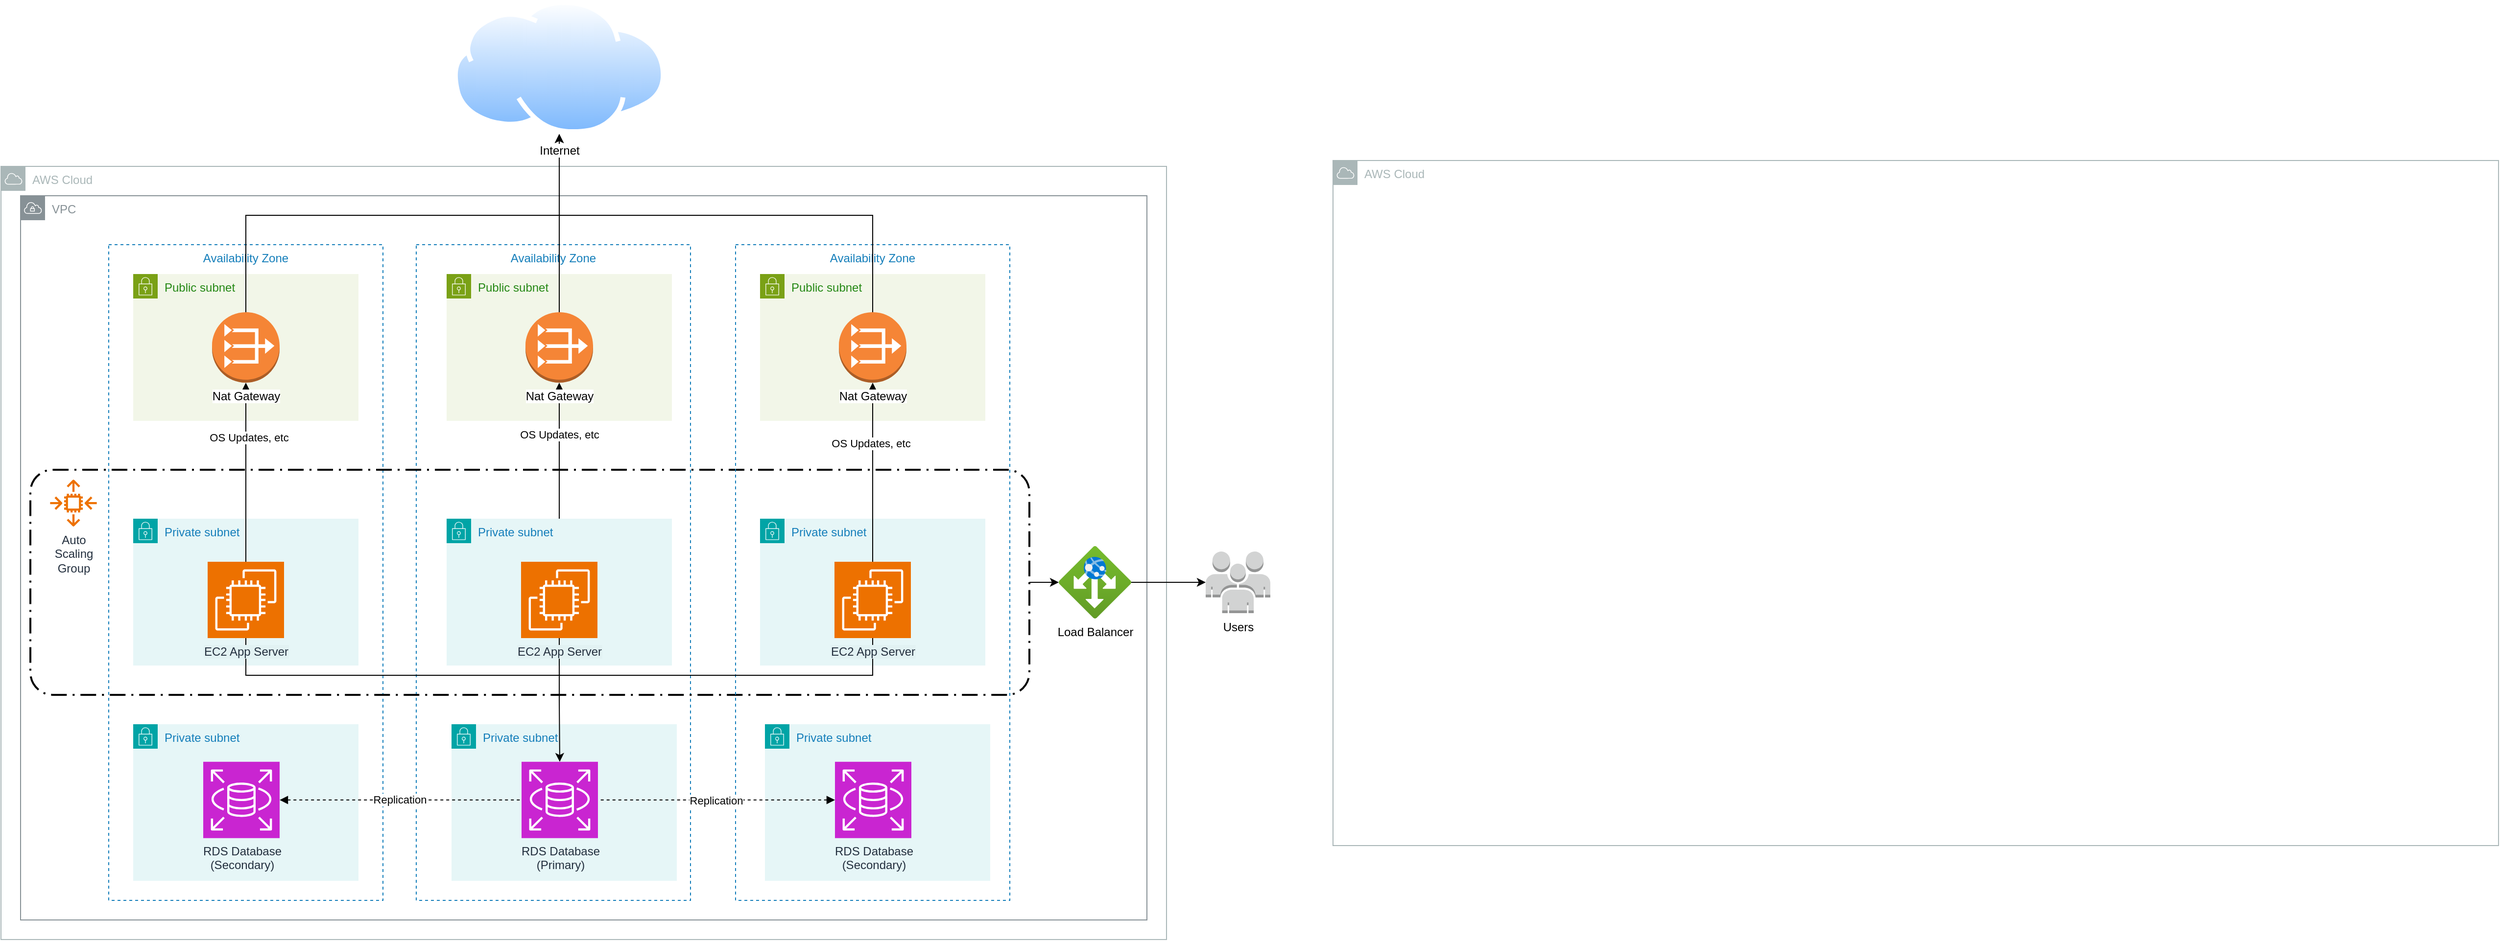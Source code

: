 <mxfile version="24.2.3" type="device">
  <diagram name="Page-1" id="lQPwQOak9GEUOolHe1Ao">
    <mxGraphModel dx="1973" dy="790" grid="1" gridSize="10" guides="1" tooltips="1" connect="1" arrows="1" fold="1" page="1" pageScale="1" pageWidth="1169" pageHeight="827" math="0" shadow="0">
      <root>
        <mxCell id="0" />
        <mxCell id="1" parent="0" />
        <mxCell id="5xEN8Zvacd1QNbbgDomi-9" value="AWS Cloud" style="sketch=0;outlineConnect=0;gradientColor=none;html=1;whiteSpace=wrap;fontSize=12;fontStyle=0;shape=mxgraph.aws4.group;grIcon=mxgraph.aws4.group_aws_cloud;strokeColor=#AAB7B8;fillColor=none;verticalAlign=top;align=left;spacingLeft=30;fontColor=#AAB7B8;dashed=0;" parent="1" vertex="1">
          <mxGeometry x="50" y="830" width="1190" height="790" as="geometry" />
        </mxCell>
        <mxCell id="cpXsW3RKIQvox0g9FcWc-8" value="VPC" style="sketch=0;outlineConnect=0;gradientColor=none;html=1;whiteSpace=wrap;fontSize=12;fontStyle=0;shape=mxgraph.aws4.group;grIcon=mxgraph.aws4.group_vpc;strokeColor=#879196;fillColor=none;verticalAlign=top;align=left;spacingLeft=30;fontColor=#879196;dashed=0;" parent="1" vertex="1">
          <mxGeometry x="70" y="860" width="1150" height="740" as="geometry" />
        </mxCell>
        <mxCell id="5xEN8Zvacd1QNbbgDomi-26" value="Availability Zone" style="fillColor=none;strokeColor=#147EBA;dashed=1;verticalAlign=top;fontStyle=0;fontColor=#147EBA;whiteSpace=wrap;html=1;" parent="1" vertex="1">
          <mxGeometry x="474" y="910" width="280" height="670" as="geometry" />
        </mxCell>
        <mxCell id="5xEN8Zvacd1QNbbgDomi-11" value="Availability Zone" style="fillColor=none;strokeColor=#147EBA;dashed=1;verticalAlign=top;fontStyle=0;fontColor=#147EBA;whiteSpace=wrap;html=1;" parent="1" vertex="1">
          <mxGeometry x="160" y="910" width="280" height="670" as="geometry" />
        </mxCell>
        <mxCell id="AOdpXRaZCRNr0EuxbCJd-35" style="edgeStyle=orthogonalEdgeStyle;rounded=0;orthogonalLoop=1;jettySize=auto;html=1;" edge="1" parent="1" source="5xEN8Zvacd1QNbbgDomi-4" target="AOdpXRaZCRNr0EuxbCJd-4">
          <mxGeometry relative="1" as="geometry" />
        </mxCell>
        <mxCell id="5xEN8Zvacd1QNbbgDomi-4" value="" style="rounded=1;arcSize=10;dashed=1;fillColor=none;gradientColor=none;dashPattern=8 3 1 3;strokeWidth=2;strokeColor=#000000;" parent="1" vertex="1">
          <mxGeometry x="80" y="1140" width="1020" height="230" as="geometry" />
        </mxCell>
        <mxCell id="5xEN8Zvacd1QNbbgDomi-10" value="Public subnet" style="points=[[0,0],[0.25,0],[0.5,0],[0.75,0],[1,0],[1,0.25],[1,0.5],[1,0.75],[1,1],[0.75,1],[0.5,1],[0.25,1],[0,1],[0,0.75],[0,0.5],[0,0.25]];outlineConnect=0;gradientColor=none;html=1;whiteSpace=wrap;fontSize=12;fontStyle=0;container=1;pointerEvents=0;collapsible=0;recursiveResize=0;shape=mxgraph.aws4.group;grIcon=mxgraph.aws4.group_security_group;grStroke=0;strokeColor=#7AA116;fillColor=#F2F6E8;verticalAlign=top;align=left;spacingLeft=30;fontColor=#248814;dashed=0;" parent="1" vertex="1">
          <mxGeometry x="185" y="940" width="230" height="150" as="geometry" />
        </mxCell>
        <mxCell id="cpXsW3RKIQvox0g9FcWc-4" value="Private subnet" style="points=[[0,0],[0.25,0],[0.5,0],[0.75,0],[1,0],[1,0.25],[1,0.5],[1,0.75],[1,1],[0.75,1],[0.5,1],[0.25,1],[0,1],[0,0.75],[0,0.5],[0,0.25]];outlineConnect=0;gradientColor=none;html=1;whiteSpace=wrap;fontSize=12;fontStyle=0;container=1;pointerEvents=0;collapsible=0;recursiveResize=0;shape=mxgraph.aws4.group;grIcon=mxgraph.aws4.group_security_group;grStroke=0;strokeColor=#00A4A6;fillColor=#E6F6F7;verticalAlign=top;align=left;spacingLeft=30;fontColor=#147EBA;dashed=0;" parent="1" vertex="1">
          <mxGeometry x="185" y="1190" width="230" height="150" as="geometry" />
        </mxCell>
        <mxCell id="AOdpXRaZCRNr0EuxbCJd-33" style="edgeStyle=orthogonalEdgeStyle;rounded=0;orthogonalLoop=1;jettySize=auto;html=1;endArrow=baseDash;endFill=0;" edge="1" parent="cpXsW3RKIQvox0g9FcWc-4" source="5xEN8Zvacd1QNbbgDomi-13">
          <mxGeometry relative="1" as="geometry">
            <mxPoint x="435.0" y="160.0" as="targetPoint" />
            <Array as="points">
              <mxPoint x="115" y="160" />
            </Array>
          </mxGeometry>
        </mxCell>
        <mxCell id="5xEN8Zvacd1QNbbgDomi-13" value="&lt;span style=&quot;background-color: rgb(226, 242, 243);&quot;&gt;EC2 App Server&lt;/span&gt;" style="sketch=0;points=[[0,0,0],[0.25,0,0],[0.5,0,0],[0.75,0,0],[1,0,0],[0,1,0],[0.25,1,0],[0.5,1,0],[0.75,1,0],[1,1,0],[0,0.25,0],[0,0.5,0],[0,0.75,0],[1,0.25,0],[1,0.5,0],[1,0.75,0]];outlineConnect=0;fontColor=#232F3E;fillColor=#ED7100;strokeColor=#ffffff;dashed=0;verticalLabelPosition=bottom;verticalAlign=top;align=center;html=1;fontSize=12;fontStyle=0;aspect=fixed;shape=mxgraph.aws4.resourceIcon;resIcon=mxgraph.aws4.ec2;" parent="cpXsW3RKIQvox0g9FcWc-4" vertex="1">
          <mxGeometry x="76" y="44" width="78" height="78" as="geometry" />
        </mxCell>
        <mxCell id="5xEN8Zvacd1QNbbgDomi-27" value="Public subnet" style="points=[[0,0],[0.25,0],[0.5,0],[0.75,0],[1,0],[1,0.25],[1,0.5],[1,0.75],[1,1],[0.75,1],[0.5,1],[0.25,1],[0,1],[0,0.75],[0,0.5],[0,0.25]];outlineConnect=0;gradientColor=none;html=1;whiteSpace=wrap;fontSize=12;fontStyle=0;container=1;pointerEvents=0;collapsible=0;recursiveResize=0;shape=mxgraph.aws4.group;grIcon=mxgraph.aws4.group_security_group;grStroke=0;strokeColor=#7AA116;fillColor=#F2F6E8;verticalAlign=top;align=left;spacingLeft=30;fontColor=#248814;dashed=0;" parent="1" vertex="1">
          <mxGeometry x="505" y="940" width="230" height="150" as="geometry" />
        </mxCell>
        <mxCell id="5xEN8Zvacd1QNbbgDomi-31" value="Availability Zone" style="fillColor=none;strokeColor=#147EBA;dashed=1;verticalAlign=top;fontStyle=0;fontColor=#147EBA;whiteSpace=wrap;html=1;" parent="1" vertex="1">
          <mxGeometry x="800" y="910" width="280" height="670" as="geometry" />
        </mxCell>
        <mxCell id="5xEN8Zvacd1QNbbgDomi-32" value="Public subnet" style="points=[[0,0],[0.25,0],[0.5,0],[0.75,0],[1,0],[1,0.25],[1,0.5],[1,0.75],[1,1],[0.75,1],[0.5,1],[0.25,1],[0,1],[0,0.75],[0,0.5],[0,0.25]];outlineConnect=0;gradientColor=none;html=1;whiteSpace=wrap;fontSize=12;fontStyle=0;container=1;pointerEvents=0;collapsible=0;recursiveResize=0;shape=mxgraph.aws4.group;grIcon=mxgraph.aws4.group_security_group;grStroke=0;strokeColor=#7AA116;fillColor=#F2F6E8;verticalAlign=top;align=left;spacingLeft=30;fontColor=#248814;dashed=0;" parent="1" vertex="1">
          <mxGeometry x="825" y="940" width="230" height="150" as="geometry" />
        </mxCell>
        <mxCell id="5xEN8Zvacd1QNbbgDomi-33" value="Private subnet" style="points=[[0,0],[0.25,0],[0.5,0],[0.75,0],[1,0],[1,0.25],[1,0.5],[1,0.75],[1,1],[0.75,1],[0.5,1],[0.25,1],[0,1],[0,0.75],[0,0.5],[0,0.25]];outlineConnect=0;gradientColor=none;html=1;whiteSpace=wrap;fontSize=12;fontStyle=0;container=0;pointerEvents=0;collapsible=0;recursiveResize=0;shape=mxgraph.aws4.group;grIcon=mxgraph.aws4.group_security_group;grStroke=0;strokeColor=#00A4A6;fillColor=#E6F6F7;verticalAlign=top;align=left;spacingLeft=30;fontColor=#147EBA;dashed=0;" parent="1" vertex="1">
          <mxGeometry x="825" y="1190" width="230" height="150" as="geometry" />
        </mxCell>
        <mxCell id="5xEN8Zvacd1QNbbgDomi-37" value="Auto&lt;div&gt;Scaling&lt;/div&gt;&lt;div&gt;Group&lt;/div&gt;" style="sketch=0;outlineConnect=0;fontColor=#232F3E;gradientColor=none;fillColor=#ED7100;strokeColor=none;dashed=0;verticalLabelPosition=bottom;verticalAlign=top;align=center;html=1;fontSize=12;fontStyle=0;aspect=fixed;pointerEvents=1;shape=mxgraph.aws4.auto_scaling2;" parent="1" vertex="1">
          <mxGeometry x="100" y="1150" width="48" height="48" as="geometry" />
        </mxCell>
        <mxCell id="5xEN8Zvacd1QNbbgDomi-40" style="edgeStyle=orthogonalEdgeStyle;rounded=0;orthogonalLoop=1;jettySize=auto;html=1;entryX=0.5;entryY=1;entryDx=0;entryDy=0;entryPerimeter=0;" parent="1" source="5xEN8Zvacd1QNbbgDomi-13" target="5xEN8Zvacd1QNbbgDomi-12" edge="1">
          <mxGeometry relative="1" as="geometry" />
        </mxCell>
        <mxCell id="5xEN8Zvacd1QNbbgDomi-43" value="OS Updates, etc" style="edgeLabel;html=1;align=center;verticalAlign=middle;resizable=0;points=[];" parent="5xEN8Zvacd1QNbbgDomi-40" vertex="1" connectable="0">
          <mxGeometry x="0.395" y="-3" relative="1" as="geometry">
            <mxPoint as="offset" />
          </mxGeometry>
        </mxCell>
        <mxCell id="5xEN8Zvacd1QNbbgDomi-42" style="edgeStyle=orthogonalEdgeStyle;rounded=0;orthogonalLoop=1;jettySize=auto;html=1;entryX=0.5;entryY=1;entryDx=0;entryDy=0;entryPerimeter=0;" parent="1" source="5xEN8Zvacd1QNbbgDomi-34" target="5xEN8Zvacd1QNbbgDomi-35" edge="1">
          <mxGeometry relative="1" as="geometry" />
        </mxCell>
        <mxCell id="5xEN8Zvacd1QNbbgDomi-61" value="OS Updates, etc" style="edgeLabel;html=1;align=center;verticalAlign=middle;resizable=0;points=[];" parent="5xEN8Zvacd1QNbbgDomi-42" vertex="1" connectable="0">
          <mxGeometry x="0.326" y="2" relative="1" as="geometry">
            <mxPoint as="offset" />
          </mxGeometry>
        </mxCell>
        <mxCell id="5xEN8Zvacd1QNbbgDomi-69" style="edgeStyle=orthogonalEdgeStyle;rounded=0;orthogonalLoop=1;jettySize=auto;html=1;entryX=0.5;entryY=1;entryDx=0;entryDy=0;" parent="1" source="5xEN8Zvacd1QNbbgDomi-12" target="5xEN8Zvacd1QNbbgDomi-66" edge="1">
          <mxGeometry relative="1" as="geometry">
            <Array as="points">
              <mxPoint x="300" y="880" />
              <mxPoint x="620" y="880" />
            </Array>
          </mxGeometry>
        </mxCell>
        <mxCell id="5xEN8Zvacd1QNbbgDomi-12" value="&lt;span style=&quot;background-color: rgb(255, 255, 255);&quot;&gt;Nat Gateway&lt;/span&gt;" style="outlineConnect=0;dashed=0;verticalLabelPosition=bottom;verticalAlign=top;align=center;html=1;shape=mxgraph.aws3.vpc_nat_gateway;fillColor=#F58536;gradientColor=none;" parent="1" vertex="1">
          <mxGeometry x="265.5" y="979" width="69" height="72" as="geometry" />
        </mxCell>
        <mxCell id="5xEN8Zvacd1QNbbgDomi-70" style="edgeStyle=orthogonalEdgeStyle;rounded=0;orthogonalLoop=1;jettySize=auto;html=1;entryX=0.5;entryY=1;entryDx=0;entryDy=0;" parent="1" source="5xEN8Zvacd1QNbbgDomi-35" target="5xEN8Zvacd1QNbbgDomi-66" edge="1">
          <mxGeometry relative="1" as="geometry">
            <Array as="points">
              <mxPoint x="940" y="880" />
              <mxPoint x="620" y="880" />
            </Array>
          </mxGeometry>
        </mxCell>
        <mxCell id="5xEN8Zvacd1QNbbgDomi-35" value="&lt;span style=&quot;background-color: rgb(255, 255, 255);&quot;&gt;Nat Gateway&lt;/span&gt;" style="outlineConnect=0;dashed=0;verticalLabelPosition=bottom;verticalAlign=top;align=center;html=1;shape=mxgraph.aws3.vpc_nat_gateway;fillColor=#F58536;gradientColor=none;" parent="1" vertex="1">
          <mxGeometry x="905.5" y="979" width="69" height="72" as="geometry" />
        </mxCell>
        <mxCell id="5xEN8Zvacd1QNbbgDomi-57" style="edgeStyle=orthogonalEdgeStyle;rounded=0;orthogonalLoop=1;jettySize=auto;html=1;entryX=0.5;entryY=1;entryDx=0;entryDy=0;entryPerimeter=0;" parent="1" source="5xEN8Zvacd1QNbbgDomi-29" edge="1">
          <mxGeometry relative="1" as="geometry">
            <mxPoint x="620" y="1051" as="targetPoint" />
          </mxGeometry>
        </mxCell>
        <mxCell id="5xEN8Zvacd1QNbbgDomi-60" value="OS Updates, etc" style="edgeLabel;html=1;align=center;verticalAlign=middle;resizable=0;points=[];" parent="5xEN8Zvacd1QNbbgDomi-57" vertex="1" connectable="0">
          <mxGeometry x="0.43" y="1" relative="1" as="geometry">
            <mxPoint as="offset" />
          </mxGeometry>
        </mxCell>
        <mxCell id="5xEN8Zvacd1QNbbgDomi-68" style="edgeStyle=orthogonalEdgeStyle;rounded=0;orthogonalLoop=1;jettySize=auto;html=1;entryX=0.5;entryY=1;entryDx=0;entryDy=0;" parent="1" source="5xEN8Zvacd1QNbbgDomi-58" target="5xEN8Zvacd1QNbbgDomi-66" edge="1">
          <mxGeometry relative="1" as="geometry" />
        </mxCell>
        <mxCell id="5xEN8Zvacd1QNbbgDomi-58" value="&lt;span style=&quot;background-color: rgb(255, 255, 255);&quot;&gt;Nat Gateway&lt;/span&gt;" style="outlineConnect=0;dashed=0;verticalLabelPosition=bottom;verticalAlign=top;align=center;html=1;shape=mxgraph.aws3.vpc_nat_gateway;fillColor=#F58536;gradientColor=none;" parent="1" vertex="1">
          <mxGeometry x="585.5" y="979" width="69" height="72" as="geometry" />
        </mxCell>
        <mxCell id="5xEN8Zvacd1QNbbgDomi-64" value="Users" style="outlineConnect=0;dashed=0;verticalLabelPosition=bottom;verticalAlign=top;align=center;html=1;shape=mxgraph.aws3.users;fillColor=#D2D3D3;gradientColor=none;" parent="1" vertex="1">
          <mxGeometry x="1280" y="1223.5" width="66" height="63" as="geometry" />
        </mxCell>
        <mxCell id="5xEN8Zvacd1QNbbgDomi-66" value="Internet" style="image;perimeter=ellipsePerimeter;html=1;align=center;shadow=0;dashed=0;spacingTop=3;image=img/lib/active_directory/internet_cloud.svg;" parent="1" vertex="1">
          <mxGeometry x="511.25" y="660" width="217.5" height="137.03" as="geometry" />
        </mxCell>
        <mxCell id="5xEN8Zvacd1QNbbgDomi-71" value="AWS Cloud" style="sketch=0;outlineConnect=0;gradientColor=none;html=1;whiteSpace=wrap;fontSize=12;fontStyle=0;shape=mxgraph.aws4.group;grIcon=mxgraph.aws4.group_aws_cloud;strokeColor=#AAB7B8;fillColor=none;verticalAlign=top;align=left;spacingLeft=30;fontColor=#AAB7B8;dashed=0;" parent="1" vertex="1">
          <mxGeometry x="1410" y="824" width="1190" height="700" as="geometry" />
        </mxCell>
        <mxCell id="AOdpXRaZCRNr0EuxbCJd-4" value="Load Balancer" style="image;aspect=fixed;html=1;points=[];align=center;fontSize=12;image=img/lib/azure2/networking/Application_Gateways.svg;" vertex="1" parent="1">
          <mxGeometry x="1130" y="1218" width="74" height="74" as="geometry" />
        </mxCell>
        <mxCell id="AOdpXRaZCRNr0EuxbCJd-11" value="" style="group" vertex="1" connectable="0" parent="1">
          <mxGeometry x="185" y="1400" width="230" height="160" as="geometry" />
        </mxCell>
        <mxCell id="AOdpXRaZCRNr0EuxbCJd-7" value="Private subnet" style="points=[[0,0],[0.25,0],[0.5,0],[0.75,0],[1,0],[1,0.25],[1,0.5],[1,0.75],[1,1],[0.75,1],[0.5,1],[0.25,1],[0,1],[0,0.75],[0,0.5],[0,0.25]];outlineConnect=0;gradientColor=none;html=1;whiteSpace=wrap;fontSize=12;fontStyle=0;container=1;pointerEvents=0;collapsible=0;recursiveResize=0;shape=mxgraph.aws4.group;grIcon=mxgraph.aws4.group_security_group;grStroke=0;strokeColor=#00A4A6;fillColor=#E6F6F7;verticalAlign=top;align=left;spacingLeft=30;fontColor=#147EBA;dashed=0;" vertex="1" parent="AOdpXRaZCRNr0EuxbCJd-11">
          <mxGeometry width="230" height="160" as="geometry" />
        </mxCell>
        <mxCell id="AOdpXRaZCRNr0EuxbCJd-10" value="RDS Database&lt;div&gt;(Secondary)&lt;/div&gt;" style="sketch=0;points=[[0,0,0],[0.25,0,0],[0.5,0,0],[0.75,0,0],[1,0,0],[0,1,0],[0.25,1,0],[0.5,1,0],[0.75,1,0],[1,1,0],[0,0.25,0],[0,0.5,0],[0,0.75,0],[1,0.25,0],[1,0.5,0],[1,0.75,0]];outlineConnect=0;fontColor=#232F3E;fillColor=#C925D1;strokeColor=#ffffff;dashed=0;verticalLabelPosition=bottom;verticalAlign=top;align=center;html=1;fontSize=12;fontStyle=0;aspect=fixed;shape=mxgraph.aws4.resourceIcon;resIcon=mxgraph.aws4.rds;" vertex="1" parent="AOdpXRaZCRNr0EuxbCJd-11">
          <mxGeometry x="71.5" y="38.4" width="78" height="78" as="geometry" />
        </mxCell>
        <mxCell id="AOdpXRaZCRNr0EuxbCJd-12" value="" style="group" vertex="1" connectable="0" parent="1">
          <mxGeometry x="510" y="1400" width="230" height="160" as="geometry" />
        </mxCell>
        <mxCell id="AOdpXRaZCRNr0EuxbCJd-13" value="Private subnet" style="points=[[0,0],[0.25,0],[0.5,0],[0.75,0],[1,0],[1,0.25],[1,0.5],[1,0.75],[1,1],[0.75,1],[0.5,1],[0.25,1],[0,1],[0,0.75],[0,0.5],[0,0.25]];outlineConnect=0;gradientColor=none;html=1;whiteSpace=wrap;fontSize=12;fontStyle=0;container=1;pointerEvents=0;collapsible=0;recursiveResize=0;shape=mxgraph.aws4.group;grIcon=mxgraph.aws4.group_security_group;grStroke=0;strokeColor=#00A4A6;fillColor=#E6F6F7;verticalAlign=top;align=left;spacingLeft=30;fontColor=#147EBA;dashed=0;" vertex="1" parent="AOdpXRaZCRNr0EuxbCJd-12">
          <mxGeometry width="230" height="160" as="geometry" />
        </mxCell>
        <mxCell id="AOdpXRaZCRNr0EuxbCJd-14" value="RDS Database&lt;div&gt;(Primary)&lt;/div&gt;" style="sketch=0;points=[[0,0,0],[0.25,0,0],[0.5,0,0],[0.75,0,0],[1,0,0],[0,1,0],[0.25,1,0],[0.5,1,0],[0.75,1,0],[1,1,0],[0,0.25,0],[0,0.5,0],[0,0.75,0],[1,0.25,0],[1,0.5,0],[1,0.75,0]];outlineConnect=0;fontColor=#232F3E;fillColor=#C925D1;strokeColor=#ffffff;dashed=0;verticalLabelPosition=bottom;verticalAlign=top;align=center;html=1;fontSize=12;fontStyle=0;aspect=fixed;shape=mxgraph.aws4.resourceIcon;resIcon=mxgraph.aws4.rds;" vertex="1" parent="AOdpXRaZCRNr0EuxbCJd-12">
          <mxGeometry x="71.5" y="38.4" width="78" height="78" as="geometry" />
        </mxCell>
        <mxCell id="AOdpXRaZCRNr0EuxbCJd-15" value="" style="group" vertex="1" connectable="0" parent="1">
          <mxGeometry x="830" y="1400" width="230" height="160" as="geometry" />
        </mxCell>
        <mxCell id="AOdpXRaZCRNr0EuxbCJd-16" value="Private subnet" style="points=[[0,0],[0.25,0],[0.5,0],[0.75,0],[1,0],[1,0.25],[1,0.5],[1,0.75],[1,1],[0.75,1],[0.5,1],[0.25,1],[0,1],[0,0.75],[0,0.5],[0,0.25]];outlineConnect=0;gradientColor=none;html=1;whiteSpace=wrap;fontSize=12;fontStyle=0;container=1;pointerEvents=0;collapsible=0;recursiveResize=0;shape=mxgraph.aws4.group;grIcon=mxgraph.aws4.group_security_group;grStroke=0;strokeColor=#00A4A6;fillColor=#E6F6F7;verticalAlign=top;align=left;spacingLeft=30;fontColor=#147EBA;dashed=0;" vertex="1" parent="AOdpXRaZCRNr0EuxbCJd-15">
          <mxGeometry width="230" height="160" as="geometry" />
        </mxCell>
        <mxCell id="AOdpXRaZCRNr0EuxbCJd-17" value="RDS Database&lt;div&gt;(Secondary)&lt;/div&gt;" style="sketch=0;points=[[0,0,0],[0.25,0,0],[0.5,0,0],[0.75,0,0],[1,0,0],[0,1,0],[0.25,1,0],[0.5,1,0],[0.75,1,0],[1,1,0],[0,0.25,0],[0,0.5,0],[0,0.75,0],[1,0.25,0],[1,0.5,0],[1,0.75,0]];outlineConnect=0;fontColor=#232F3E;fillColor=#C925D1;strokeColor=#ffffff;dashed=0;verticalLabelPosition=bottom;verticalAlign=top;align=center;html=1;fontSize=12;fontStyle=0;aspect=fixed;shape=mxgraph.aws4.resourceIcon;resIcon=mxgraph.aws4.rds;" vertex="1" parent="AOdpXRaZCRNr0EuxbCJd-15">
          <mxGeometry x="71.5" y="38.4" width="78" height="78" as="geometry" />
        </mxCell>
        <mxCell id="5xEN8Zvacd1QNbbgDomi-28" value="Private subnet" style="points=[[0,0],[0.25,0],[0.5,0],[0.75,0],[1,0],[1,0.25],[1,0.5],[1,0.75],[1,1],[0.75,1],[0.5,1],[0.25,1],[0,1],[0,0.75],[0,0.5],[0,0.25]];outlineConnect=0;gradientColor=none;html=1;whiteSpace=wrap;fontSize=12;fontStyle=0;container=0;pointerEvents=0;collapsible=0;recursiveResize=0;shape=mxgraph.aws4.group;grIcon=mxgraph.aws4.group_security_group;grStroke=0;strokeColor=#00A4A6;fillColor=#E6F6F7;verticalAlign=top;align=left;spacingLeft=30;fontColor=#147EBA;dashed=0;" parent="1" vertex="1">
          <mxGeometry x="505" y="1190" width="230" height="150" as="geometry" />
        </mxCell>
        <mxCell id="AOdpXRaZCRNr0EuxbCJd-23" style="edgeStyle=orthogonalEdgeStyle;rounded=0;orthogonalLoop=1;jettySize=auto;html=1;entryX=0.5;entryY=0;entryDx=0;entryDy=0;entryPerimeter=0;" edge="1" parent="1" source="5xEN8Zvacd1QNbbgDomi-29" target="AOdpXRaZCRNr0EuxbCJd-14">
          <mxGeometry relative="1" as="geometry" />
        </mxCell>
        <mxCell id="5xEN8Zvacd1QNbbgDomi-29" value="&lt;span style=&quot;background-color: rgb(226, 242, 243);&quot;&gt;EC2 App Server&lt;/span&gt;" style="sketch=0;points=[[0,0,0],[0.25,0,0],[0.5,0,0],[0.75,0,0],[1,0,0],[0,1,0],[0.25,1,0],[0.5,1,0],[0.75,1,0],[1,1,0],[0,0.25,0],[0,0.5,0],[0,0.75,0],[1,0.25,0],[1,0.5,0],[1,0.75,0]];outlineConnect=0;fontColor=#232F3E;fillColor=#ED7100;strokeColor=#ffffff;dashed=0;verticalLabelPosition=bottom;verticalAlign=top;align=center;html=1;fontSize=12;fontStyle=0;aspect=fixed;shape=mxgraph.aws4.resourceIcon;resIcon=mxgraph.aws4.ec2;" parent="1" vertex="1">
          <mxGeometry x="581" y="1234" width="78" height="78" as="geometry" />
        </mxCell>
        <mxCell id="AOdpXRaZCRNr0EuxbCJd-34" value="" style="endArrow=none;html=1;rounded=0;entryX=0.5;entryY=1;entryDx=0;entryDy=0;entryPerimeter=0;" edge="1" parent="1" target="5xEN8Zvacd1QNbbgDomi-34">
          <mxGeometry width="50" height="50" relative="1" as="geometry">
            <mxPoint x="620" y="1350" as="sourcePoint" />
            <mxPoint x="590" y="1390" as="targetPoint" />
            <Array as="points">
              <mxPoint x="940" y="1350" />
            </Array>
          </mxGeometry>
        </mxCell>
        <mxCell id="5xEN8Zvacd1QNbbgDomi-34" value="&lt;span style=&quot;background-color: rgb(226, 242, 243);&quot;&gt;EC2 App Server&lt;/span&gt;" style="sketch=0;points=[[0,0,0],[0.25,0,0],[0.5,0,0],[0.75,0,0],[1,0,0],[0,1,0],[0.25,1,0],[0.5,1,0],[0.75,1,0],[1,1,0],[0,0.25,0],[0,0.5,0],[0,0.75,0],[1,0.25,0],[1,0.5,0],[1,0.75,0]];outlineConnect=0;fontColor=#232F3E;fillColor=#ED7100;strokeColor=#ffffff;dashed=0;verticalLabelPosition=bottom;verticalAlign=top;align=center;html=1;fontSize=12;fontStyle=0;aspect=fixed;shape=mxgraph.aws4.resourceIcon;resIcon=mxgraph.aws4.ec2;" parent="1" vertex="1">
          <mxGeometry x="901" y="1234" width="78" height="78" as="geometry" />
        </mxCell>
        <mxCell id="AOdpXRaZCRNr0EuxbCJd-36" style="edgeStyle=orthogonalEdgeStyle;rounded=0;orthogonalLoop=1;jettySize=auto;html=1;entryX=0;entryY=0.5;entryDx=0;entryDy=0;entryPerimeter=0;" edge="1" parent="1" source="AOdpXRaZCRNr0EuxbCJd-4" target="5xEN8Zvacd1QNbbgDomi-64">
          <mxGeometry relative="1" as="geometry" />
        </mxCell>
        <mxCell id="AOdpXRaZCRNr0EuxbCJd-37" value="" style="endArrow=none;dashed=1;html=1;rounded=0;startArrow=block;startFill=1;exitX=1;exitY=0.5;exitDx=0;exitDy=0;exitPerimeter=0;entryX=0;entryY=0.5;entryDx=0;entryDy=0;entryPerimeter=0;" edge="1" parent="1" source="AOdpXRaZCRNr0EuxbCJd-10" target="AOdpXRaZCRNr0EuxbCJd-14">
          <mxGeometry width="50" height="50" relative="1" as="geometry">
            <mxPoint x="345" y="1479.41" as="sourcePoint" />
            <mxPoint x="585" y="1479.41" as="targetPoint" />
          </mxGeometry>
        </mxCell>
        <mxCell id="AOdpXRaZCRNr0EuxbCJd-39" value="Replication" style="edgeLabel;html=1;align=center;verticalAlign=middle;resizable=0;points=[];" vertex="1" connectable="0" parent="AOdpXRaZCRNr0EuxbCJd-37">
          <mxGeometry x="-0.014" y="1" relative="1" as="geometry">
            <mxPoint as="offset" />
          </mxGeometry>
        </mxCell>
        <mxCell id="AOdpXRaZCRNr0EuxbCJd-38" value="" style="endArrow=none;dashed=1;html=1;rounded=0;startArrow=block;startFill=1;exitX=0;exitY=0.5;exitDx=0;exitDy=0;exitPerimeter=0;entryX=1;entryY=0.5;entryDx=0;entryDy=0;entryPerimeter=0;" edge="1" parent="1" source="AOdpXRaZCRNr0EuxbCJd-17" target="AOdpXRaZCRNr0EuxbCJd-14">
          <mxGeometry width="50" height="50" relative="1" as="geometry">
            <mxPoint x="344" y="1487" as="sourcePoint" />
            <mxPoint x="592" y="1487" as="targetPoint" />
          </mxGeometry>
        </mxCell>
        <mxCell id="AOdpXRaZCRNr0EuxbCJd-40" value="Replication" style="edgeLabel;html=1;align=center;verticalAlign=middle;resizable=0;points=[];" vertex="1" connectable="0" parent="AOdpXRaZCRNr0EuxbCJd-38">
          <mxGeometry x="-0.034" relative="1" as="geometry">
            <mxPoint x="-5" as="offset" />
          </mxGeometry>
        </mxCell>
      </root>
    </mxGraphModel>
  </diagram>
</mxfile>
